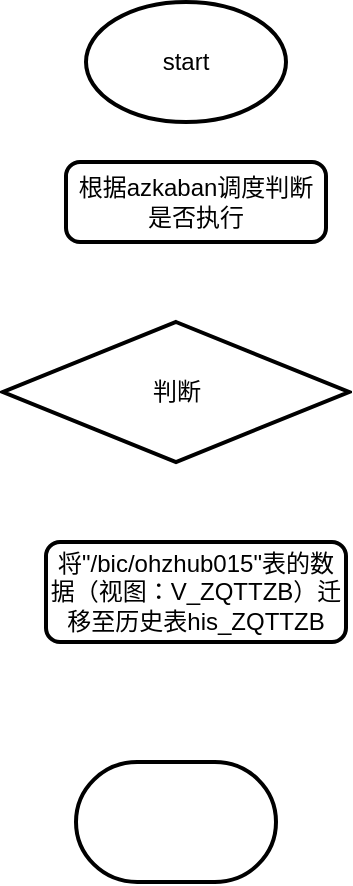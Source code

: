 <mxfile version="10.7.7" type="github"><diagram id="CbKFdTX_EYIRgnpVTm_d" name="Page-1"><mxGraphModel dx="1394" dy="764" grid="1" gridSize="10" guides="1" tooltips="1" connect="1" arrows="1" fold="1" page="1" pageScale="1" pageWidth="827" pageHeight="1169" math="0" shadow="0"><root><mxCell id="0"/><mxCell id="1" parent="0"/><mxCell id="mzEmDTqciLKnz5UOvd4k-1" value="start" style="strokeWidth=2;html=1;shape=mxgraph.flowchart.start_1;whiteSpace=wrap;" vertex="1" parent="1"><mxGeometry x="280" y="30" width="100" height="60" as="geometry"/></mxCell><mxCell id="mzEmDTqciLKnz5UOvd4k-3" value="根据azkaban调度判断是否执行" style="rounded=1;whiteSpace=wrap;html=1;absoluteArcSize=1;arcSize=14;strokeWidth=2;" vertex="1" parent="1"><mxGeometry x="270" y="110" width="130" height="40" as="geometry"/></mxCell><mxCell id="mzEmDTqciLKnz5UOvd4k-5" value="判断" style="strokeWidth=2;html=1;shape=mxgraph.flowchart.decision;whiteSpace=wrap;" vertex="1" parent="1"><mxGeometry x="238.5" y="190" width="173" height="70" as="geometry"/></mxCell><mxCell id="mzEmDTqciLKnz5UOvd4k-6" value="将&quot;/bic/ohzhub015&quot;表的数据（视图：V_ZQTTZB）迁移至历史表his_ZQTTZB" style="rounded=1;whiteSpace=wrap;html=1;absoluteArcSize=1;arcSize=14;strokeWidth=2;" vertex="1" parent="1"><mxGeometry x="260" y="300" width="150" height="50" as="geometry"/></mxCell><mxCell id="mzEmDTqciLKnz5UOvd4k-7" value="" style="strokeWidth=2;html=1;shape=mxgraph.flowchart.terminator;whiteSpace=wrap;" vertex="1" parent="1"><mxGeometry x="275" y="410" width="100" height="60" as="geometry"/></mxCell></root></mxGraphModel></diagram></mxfile>